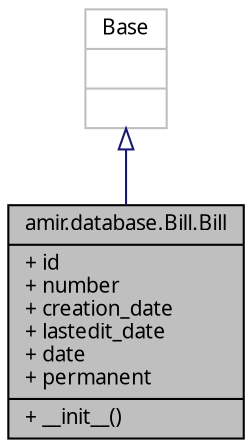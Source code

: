 digraph "amir.database.Bill.Bill"
{
 // LATEX_PDF_SIZE
  edge [fontname="FreeSans.ttf",fontsize="10",labelfontname="FreeSans.ttf",labelfontsize="10"];
  node [fontname="FreeSans.ttf",fontsize="10",shape=record];
  Node1 [label="{amir.database.Bill.Bill\n|+ id\l+ number\l+ creation_date\l+ lastedit_date\l+ date\l+ permanent\l|+ __init__()\l}",height=0.2,width=0.4,color="black", fillcolor="grey75", style="filled", fontcolor="black",tooltip=" "];
  Node2 -> Node1 [dir="back",color="midnightblue",fontsize="10",style="solid",arrowtail="onormal",fontname="FreeSans.ttf"];
  Node2 [label="{Base\n||}",height=0.2,width=0.4,color="grey75", fillcolor="white", style="filled",tooltip=" "];
}
